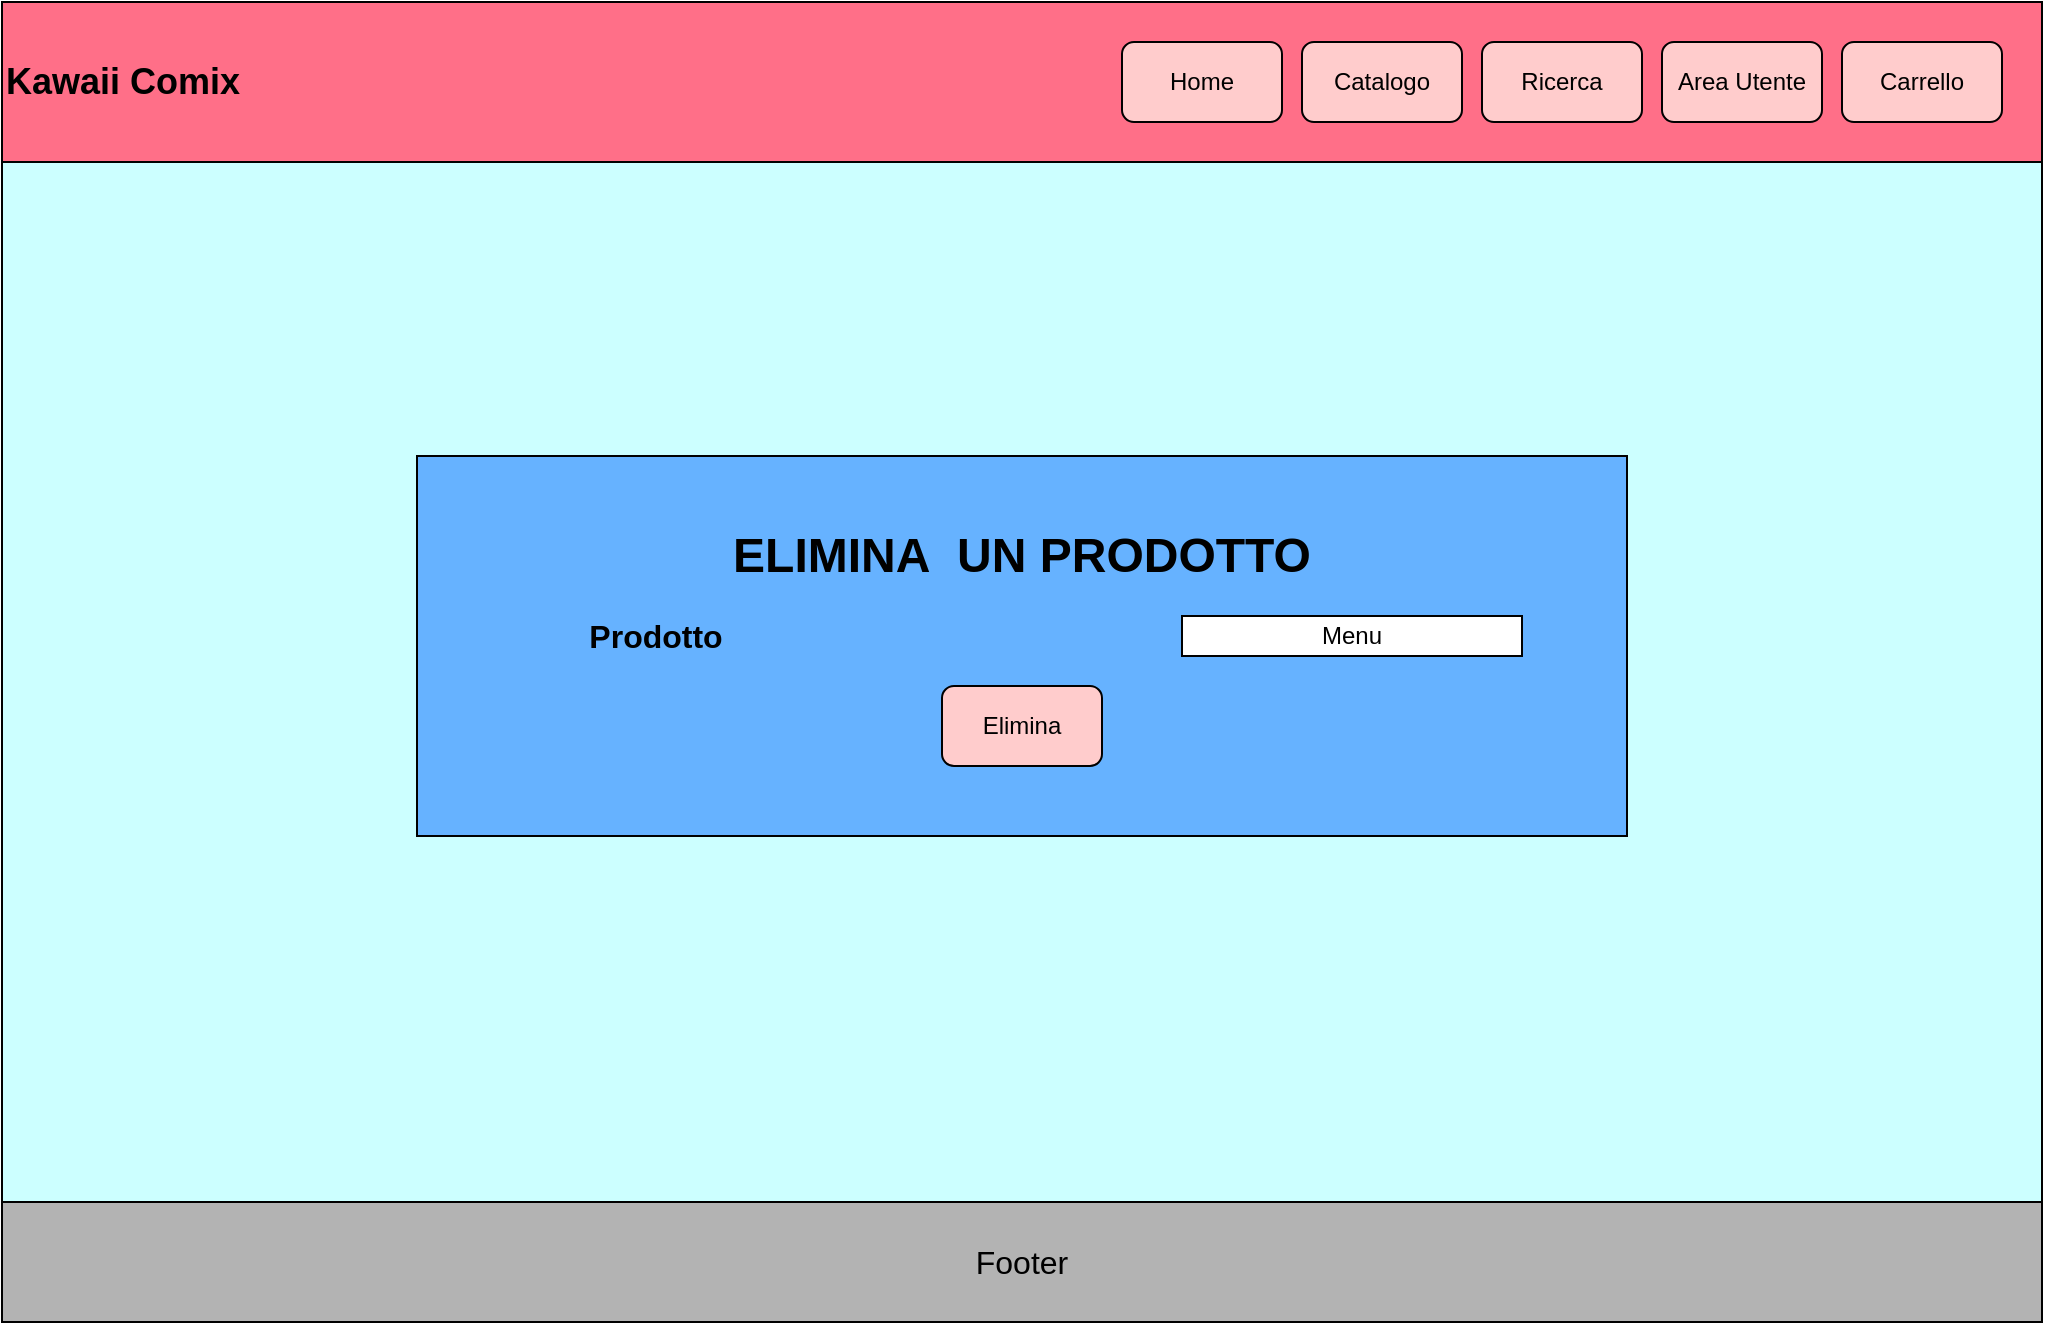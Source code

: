 <mxfile version="22.0.4" type="device">
  <diagram name="Pagina-1" id="wN6YJSM4o66fR8LFv3Vh">
    <mxGraphModel dx="2169" dy="2571" grid="1" gridSize="10" guides="1" tooltips="1" connect="1" arrows="1" fold="1" page="1" pageScale="1" pageWidth="827" pageHeight="1169" math="0" shadow="0">
      <root>
        <mxCell id="0" />
        <mxCell id="1" parent="0" />
        <mxCell id="5UGKIeRZJDmRClwh3Alo-3" value="&lt;font style=&quot;font-size: 18px;&quot;&gt;Kawaii Comix&lt;/font&gt;" style="swimlane;whiteSpace=wrap;html=1;startSize=80;fillColor=#FF6F88;align=left;strokeColor=#000000;" parent="1" vertex="1">
          <mxGeometry x="-680" y="-840" width="1020" height="644" as="geometry" />
        </mxCell>
        <mxCell id="5UGKIeRZJDmRClwh3Alo-8" value="" style="whiteSpace=wrap;html=1;fillColor=#CCFFFF;align=left;" parent="5UGKIeRZJDmRClwh3Alo-3" vertex="1">
          <mxGeometry y="80" width="1020" height="520" as="geometry" />
        </mxCell>
        <mxCell id="5UGKIeRZJDmRClwh3Alo-9" value="Home" style="rounded=1;whiteSpace=wrap;html=1;fillColor=#FFCCCC;" parent="5UGKIeRZJDmRClwh3Alo-3" vertex="1">
          <mxGeometry x="560" y="20" width="80" height="40" as="geometry" />
        </mxCell>
        <mxCell id="5UGKIeRZJDmRClwh3Alo-10" value="Catalogo" style="rounded=1;whiteSpace=wrap;html=1;fillColor=#FFCCCC;" parent="5UGKIeRZJDmRClwh3Alo-3" vertex="1">
          <mxGeometry x="650" y="20" width="80" height="40" as="geometry" />
        </mxCell>
        <mxCell id="5UGKIeRZJDmRClwh3Alo-11" value="Ricerca" style="rounded=1;whiteSpace=wrap;html=1;fillColor=#FFCCCC;" parent="5UGKIeRZJDmRClwh3Alo-3" vertex="1">
          <mxGeometry x="740" y="20" width="80" height="40" as="geometry" />
        </mxCell>
        <mxCell id="5UGKIeRZJDmRClwh3Alo-12" value="Area Utente" style="rounded=1;whiteSpace=wrap;html=1;fillColor=#FFCCCC;" parent="5UGKIeRZJDmRClwh3Alo-3" vertex="1">
          <mxGeometry x="830" y="20" width="80" height="40" as="geometry" />
        </mxCell>
        <mxCell id="5UGKIeRZJDmRClwh3Alo-13" value="Carrello" style="rounded=1;whiteSpace=wrap;html=1;fillColor=#FFCCCC;" parent="5UGKIeRZJDmRClwh3Alo-3" vertex="1">
          <mxGeometry x="920" y="20" width="80" height="40" as="geometry" />
        </mxCell>
        <mxCell id="5UGKIeRZJDmRClwh3Alo-15" value="" style="rounded=0;whiteSpace=wrap;html=1;fillColor=#66B2FF;align=left;" parent="5UGKIeRZJDmRClwh3Alo-3" vertex="1">
          <mxGeometry x="207.5" y="227" width="605" height="190" as="geometry" />
        </mxCell>
        <mxCell id="5UGKIeRZJDmRClwh3Alo-35" value="Elimina" style="rounded=1;whiteSpace=wrap;html=1;fillColor=#FFCCCC;" parent="5UGKIeRZJDmRClwh3Alo-3" vertex="1">
          <mxGeometry x="470" y="342" width="80" height="40" as="geometry" />
        </mxCell>
        <mxCell id="5UGKIeRZJDmRClwh3Alo-36" value="&lt;font size=&quot;3&quot;&gt;&lt;b&gt;Prodotto&lt;/b&gt;&lt;br&gt;&lt;/font&gt;" style="rounded=0;whiteSpace=wrap;html=1;fillColor=#66B2FF;strokeColor=#66B2FF;" parent="5UGKIeRZJDmRClwh3Alo-3" vertex="1">
          <mxGeometry x="267" y="292" width="120" height="50" as="geometry" />
        </mxCell>
        <mxCell id="5UGKIeRZJDmRClwh3Alo-52" value="&lt;h1&gt;ELIMINA&amp;nbsp; UN PRODOTTO&lt;/h1&gt;" style="rounded=0;whiteSpace=wrap;html=1;fillColor=#66B2FF;strokeColor=#66B2FF;" parent="5UGKIeRZJDmRClwh3Alo-3" vertex="1">
          <mxGeometry x="350" y="247" width="320" height="60" as="geometry" />
        </mxCell>
        <mxCell id="y_b3C8W4ZtmqAeaythEe-1" style="edgeStyle=orthogonalEdgeStyle;rounded=0;orthogonalLoop=1;jettySize=auto;html=1;exitX=0.5;exitY=1;exitDx=0;exitDy=0;" parent="5UGKIeRZJDmRClwh3Alo-3" edge="1">
          <mxGeometry relative="1" as="geometry">
            <mxPoint x="590" y="219" as="sourcePoint" />
            <mxPoint x="590" y="219" as="targetPoint" />
          </mxGeometry>
        </mxCell>
        <mxCell id="y_b3C8W4ZtmqAeaythEe-23" value="Menu" style="rounded=0;whiteSpace=wrap;html=1;" parent="5UGKIeRZJDmRClwh3Alo-3" vertex="1">
          <mxGeometry x="590" y="307" width="170" height="20" as="geometry" />
        </mxCell>
        <mxCell id="5UGKIeRZJDmRClwh3Alo-4" value="" style="endArrow=none;html=1;rounded=0;" parent="1" edge="1">
          <mxGeometry width="50" height="50" relative="1" as="geometry">
            <mxPoint x="-680" y="-240" as="sourcePoint" />
            <mxPoint x="320" y="-240" as="targetPoint" />
          </mxGeometry>
        </mxCell>
        <mxCell id="5UGKIeRZJDmRClwh3Alo-5" value="&lt;font size=&quot;3&quot;&gt;Footer&lt;/font&gt;" style="whiteSpace=wrap;html=1;fillColor=#B3B3B3;" parent="1" vertex="1">
          <mxGeometry x="-680" y="-240" width="1020" height="60" as="geometry" />
        </mxCell>
      </root>
    </mxGraphModel>
  </diagram>
</mxfile>
